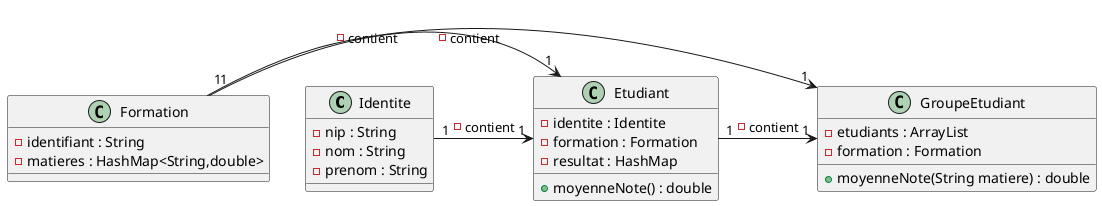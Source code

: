 @startuml
class Identite{
 - nip : String
 - nom : String
 - prenom : String
}


class Etudiant{
 - identite : Identite
 - formation : Formation
 - resultat : HashMap

 + moyenneNote() : double
}


class Formation{
 - identifiant : String
 - matieres : HashMap<String,double>
}


class GroupeEtudiant{
 - etudiants : ArrayList
 - formation : Formation
 + moyenneNote(String matiere) : double
}


Etudiant "1"->"1" GroupeEtudiant : -contient
Formation "1"->"1" GroupeEtudiant : -contient
Identite "1"->"1" Etudiant : -contient
Formation "1"->"1" Etudiant : -contient
@enduml